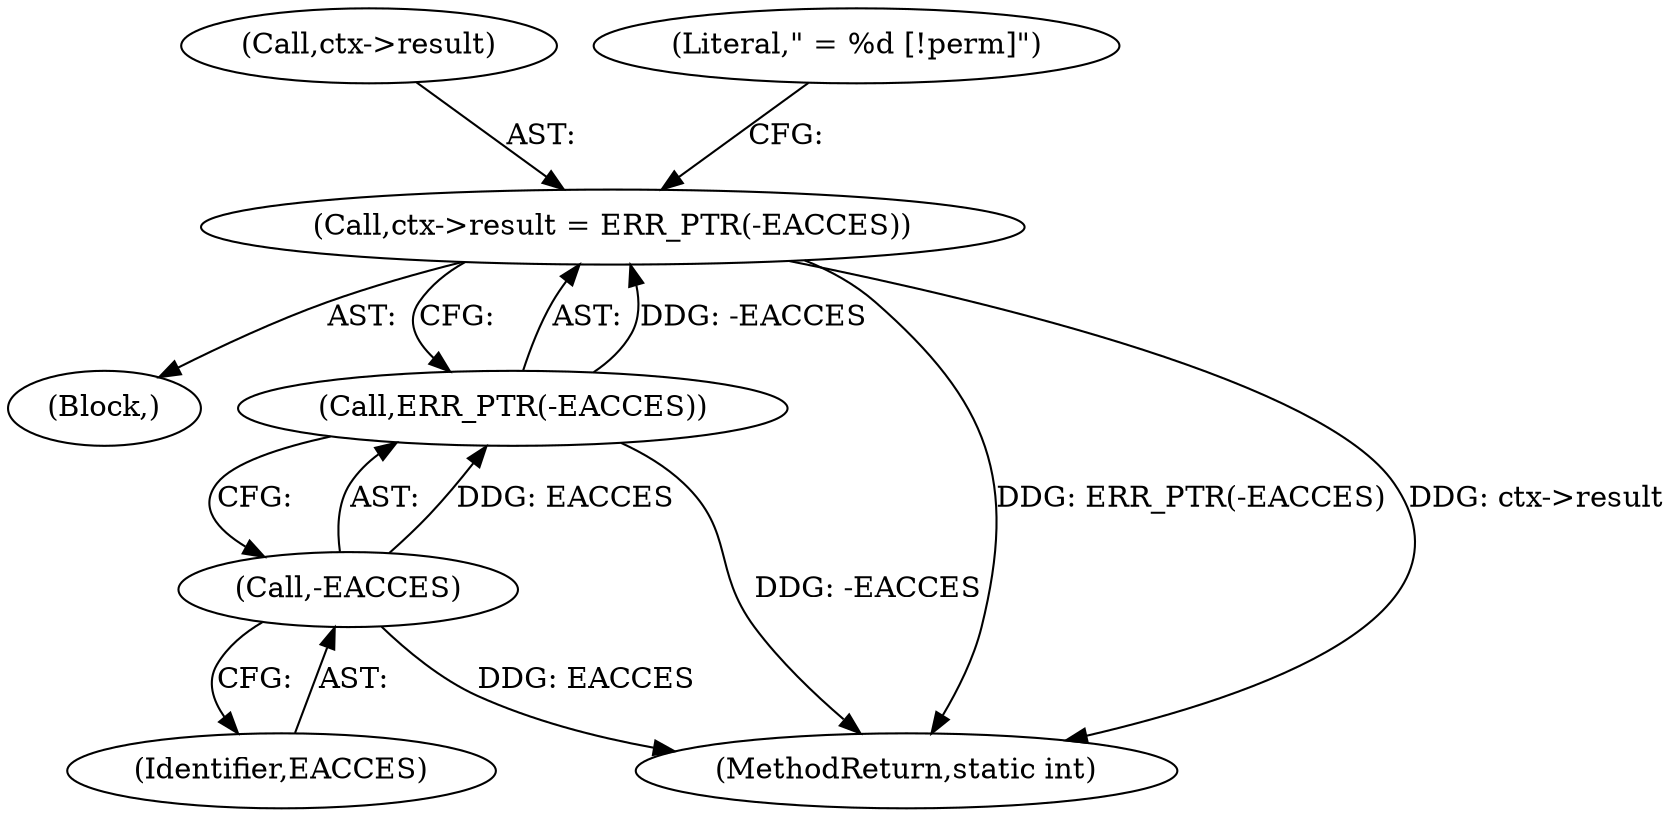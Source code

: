 digraph "0_linux_363b02dab09b3226f3bd1420dad9c72b79a42a76_11@pointer" {
"1000245" [label="(Call,ctx->result = ERR_PTR(-EACCES))"];
"1000249" [label="(Call,ERR_PTR(-EACCES))"];
"1000250" [label="(Call,-EACCES)"];
"1000244" [label="(Block,)"];
"1000246" [label="(Call,ctx->result)"];
"1000305" [label="(MethodReturn,static int)"];
"1000250" [label="(Call,-EACCES)"];
"1000245" [label="(Call,ctx->result = ERR_PTR(-EACCES))"];
"1000251" [label="(Identifier,EACCES)"];
"1000249" [label="(Call,ERR_PTR(-EACCES))"];
"1000253" [label="(Literal,\" = %d [!perm]\")"];
"1000245" -> "1000244"  [label="AST: "];
"1000245" -> "1000249"  [label="CFG: "];
"1000246" -> "1000245"  [label="AST: "];
"1000249" -> "1000245"  [label="AST: "];
"1000253" -> "1000245"  [label="CFG: "];
"1000245" -> "1000305"  [label="DDG: ERR_PTR(-EACCES)"];
"1000245" -> "1000305"  [label="DDG: ctx->result"];
"1000249" -> "1000245"  [label="DDG: -EACCES"];
"1000249" -> "1000250"  [label="CFG: "];
"1000250" -> "1000249"  [label="AST: "];
"1000249" -> "1000305"  [label="DDG: -EACCES"];
"1000250" -> "1000249"  [label="DDG: EACCES"];
"1000250" -> "1000251"  [label="CFG: "];
"1000251" -> "1000250"  [label="AST: "];
"1000250" -> "1000305"  [label="DDG: EACCES"];
}
